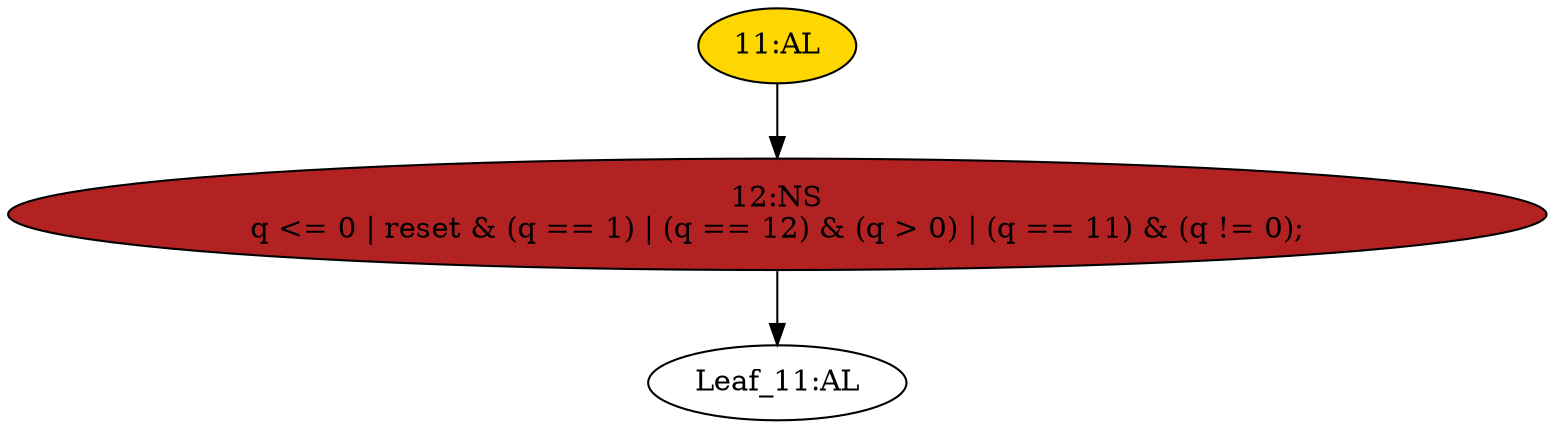 strict digraph "" {
	node [label="\N"];
	"12:NS"	[ast="<pyverilog.vparser.ast.NonblockingSubstitution object at 0x7f08b55e74d0>",
		fillcolor=firebrick,
		label="12:NS
q <= 0 | reset & (q == 1) | (q == 12) & (q > 0) | (q == 11) & (q != 0);",
		statements="[<pyverilog.vparser.ast.NonblockingSubstitution object at 0x7f08b55e74d0>]",
		style=filled,
		typ=NonblockingSubstitution];
	"Leaf_11:AL"	[def_var="['q']",
		label="Leaf_11:AL"];
	"12:NS" -> "Leaf_11:AL"	[cond="[]",
		lineno=None];
	"11:AL"	[ast="<pyverilog.vparser.ast.Always object at 0x7f08b55e7cd0>",
		clk_sens=True,
		fillcolor=gold,
		label="11:AL",
		sens="['clk']",
		statements="[]",
		style=filled,
		typ=Always,
		use_var="['reset', 'q']"];
	"11:AL" -> "12:NS"	[cond="[]",
		lineno=None];
}
